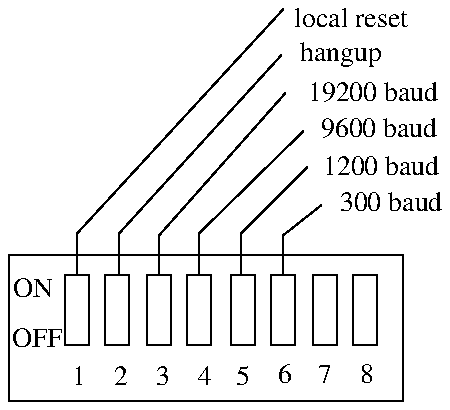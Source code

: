.PS
scale=100
define m0 |
[ box invis ht 35 wid 12 with .sw at 0,0
box ht 35 wid 12 with .nw at 0,35 
] |

define m1 |
[ box invis ht 35 wid 73 with .sw at 0,0
m0 with .nw at 0,35
m0 with .nw at 20,35
m0 with .nw at 41,35
m0 with .nw at 61,35
] |

define m2 |
[ box invis ht 35 wid 156 with .sw at 0,0
m1 with .nw at 0,35
m1 with .nw at 83,35
] |

box invis ht 207 wid 227 with .sw at 0,0
"local reset" at 171,193
"7" at 158,15
"6" at 138,15
"5" at 117,14
"4" at 98,14
"3" at 77,14
"2" at 56,14
"1" at 35,14
"OFF" at 14,33
"ON" at 12,58
box ht 73 wid 197 with .nw at 0,76 
box ht 1 wid 0 with .nw at 143,34 
line  from 136,176 to 55,87 
m2 with .nw at 28,66
"8" at 179,15
"300 baud" at 191,101
"1200 baud" at 186,119
"9600 baud" at 185,138
line  from 156,101 to 137,86 
line  from 137,67 to 137,86 
line  from 116,67 to 116,87 
line  from 95,66 to 95,87 
line  from 75,67 to 75,86 
line  from 55,67 to 55,87 
line  from 34,67 to 34,87 
line  from 149,120 to 116,87 
line  from 147,138 to 95,87 
line  from 138,157 to 75,86 
"19200 baud" at 182,156
"hangup" at 166,176
line  from 137,199 to 34,87 
.PE
